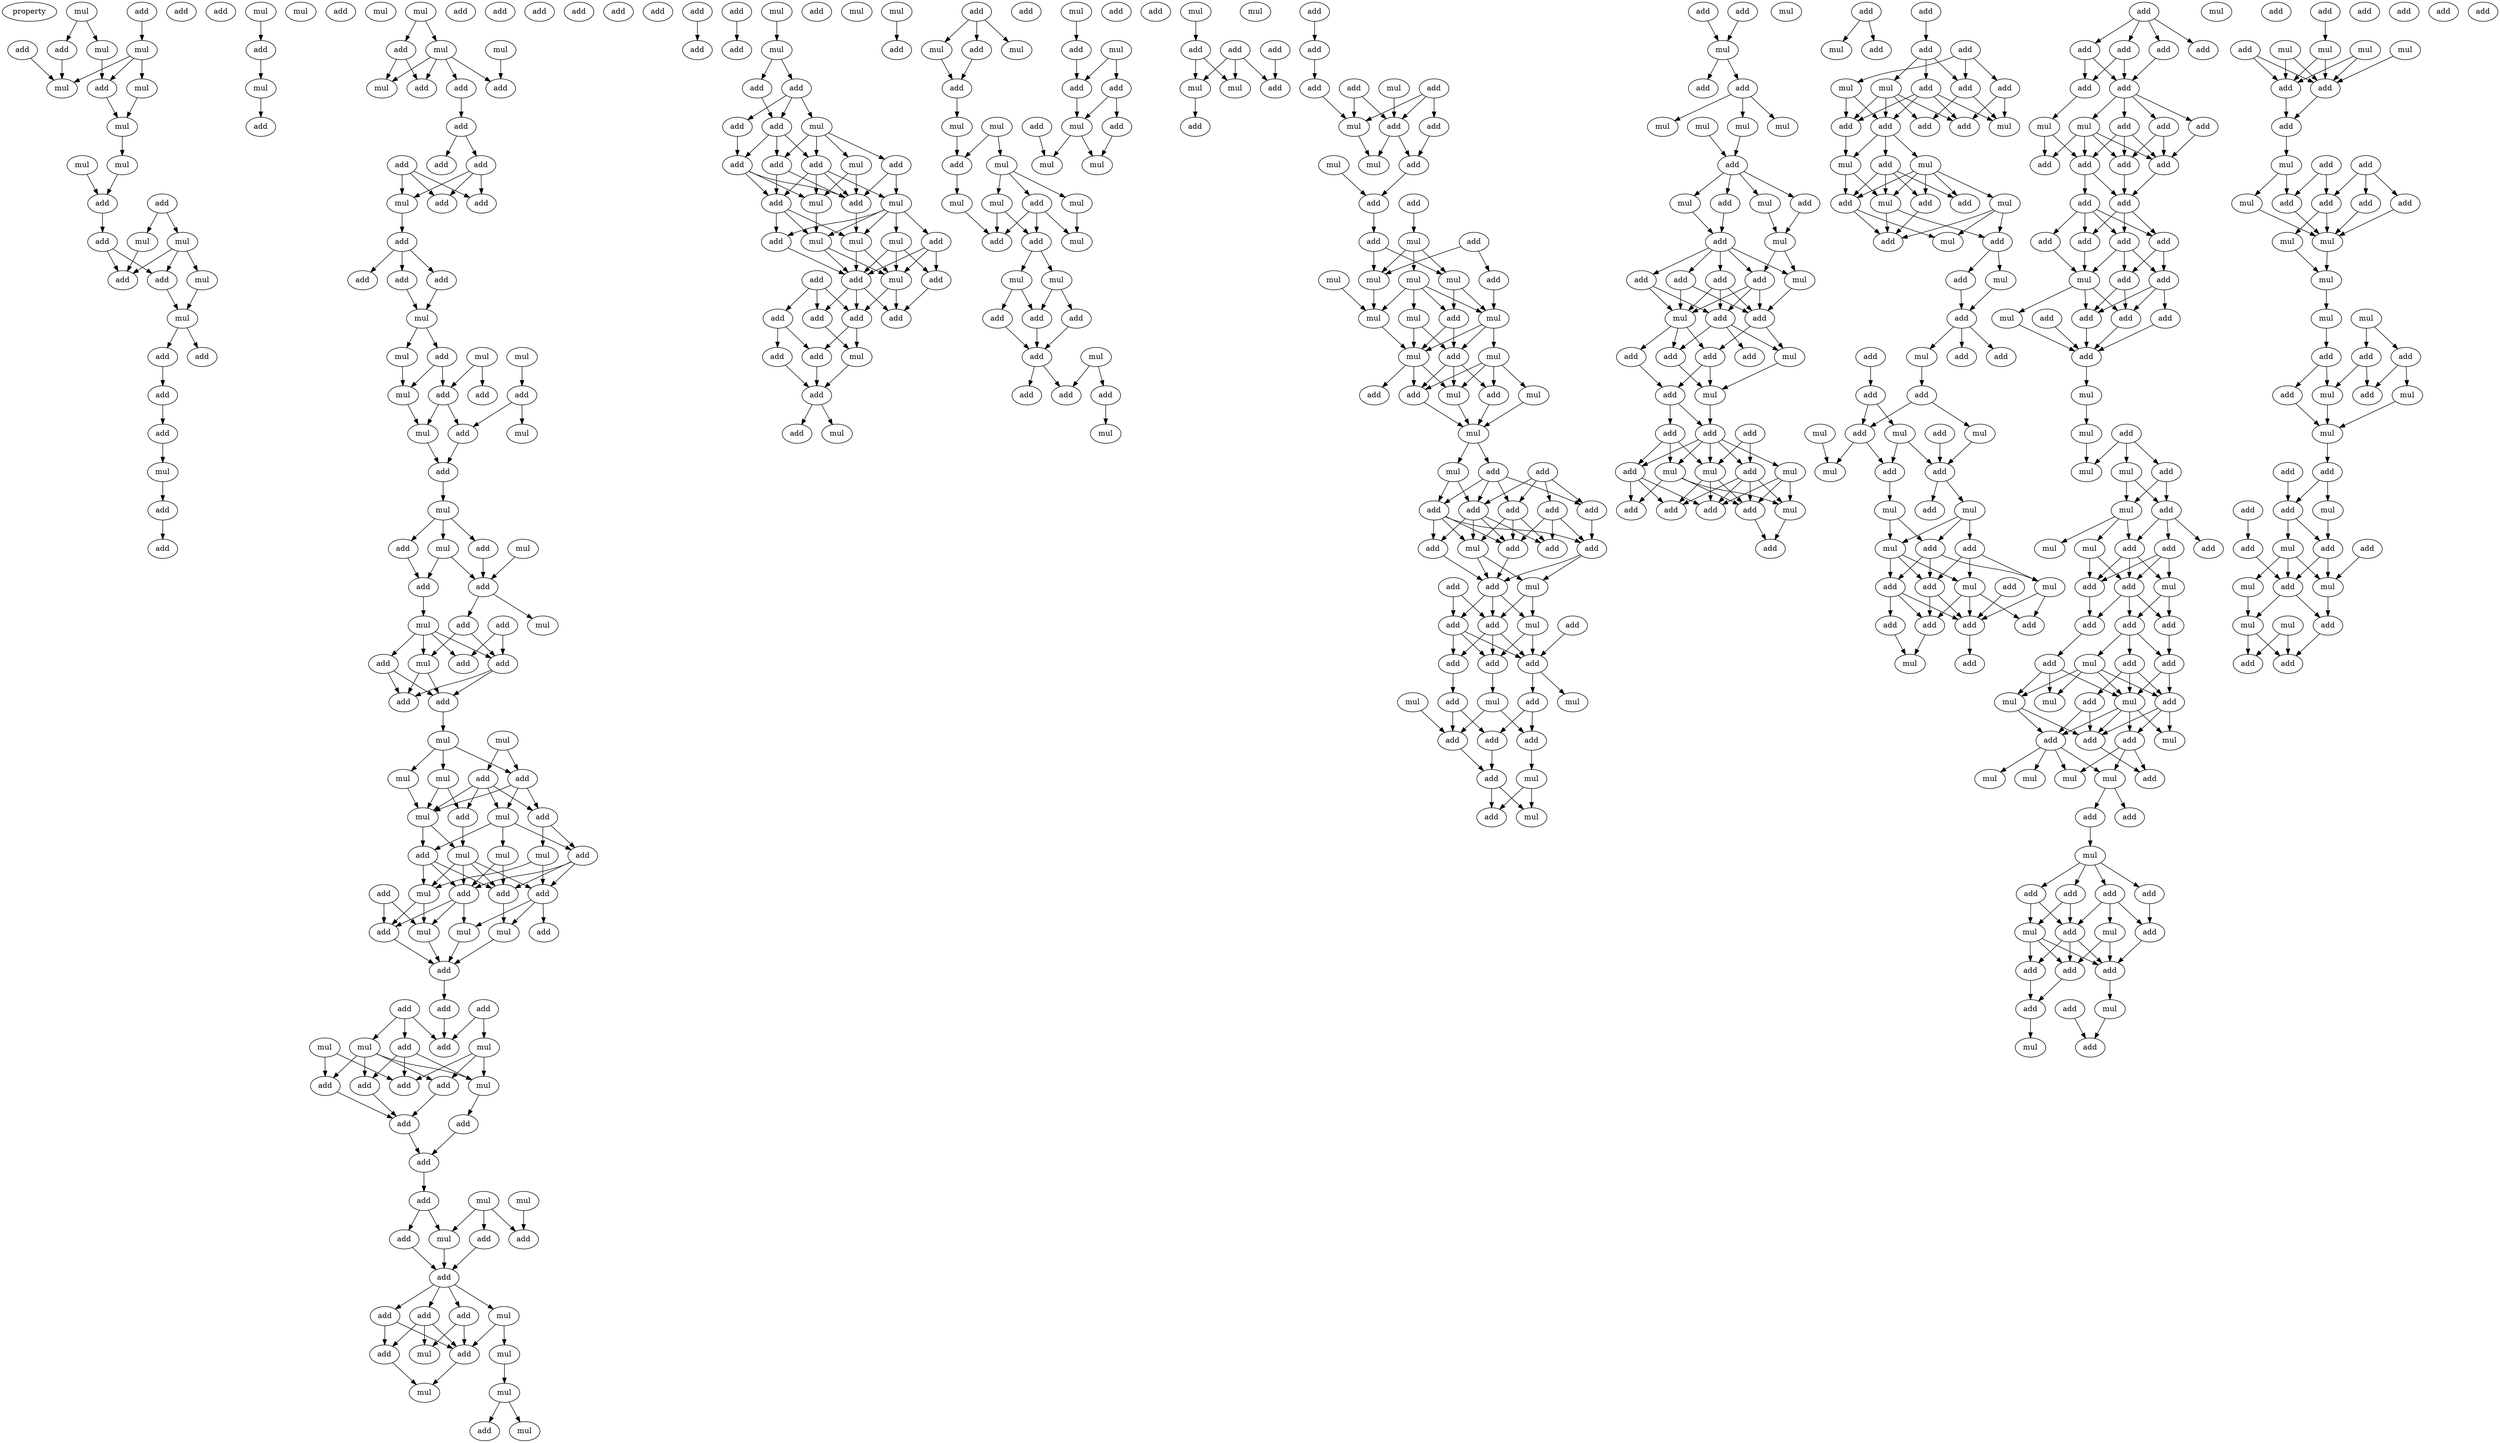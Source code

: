 digraph {
    node [fontcolor=black]
    property [mul=2,lf=1.1]
    0 [ label = mul ];
    1 [ label = add ];
    2 [ label = add ];
    3 [ label = add ];
    4 [ label = mul ];
    5 [ label = mul ];
    6 [ label = mul ];
    7 [ label = mul ];
    8 [ label = add ];
    9 [ label = add ];
    10 [ label = mul ];
    11 [ label = mul ];
    12 [ label = mul ];
    13 [ label = add ];
    14 [ label = add ];
    15 [ label = add ];
    16 [ label = mul ];
    17 [ label = mul ];
    18 [ label = add ];
    19 [ label = add ];
    20 [ label = mul ];
    21 [ label = mul ];
    22 [ label = add ];
    23 [ label = add ];
    24 [ label = add ];
    25 [ label = add ];
    26 [ label = add ];
    27 [ label = mul ];
    28 [ label = mul ];
    29 [ label = mul ];
    30 [ label = add ];
    31 [ label = add ];
    32 [ label = add ];
    33 [ label = add ];
    34 [ label = mul ];
    35 [ label = add ];
    36 [ label = mul ];
    37 [ label = mul ];
    38 [ label = mul ];
    39 [ label = mul ];
    40 [ label = add ];
    41 [ label = add ];
    42 [ label = add ];
    43 [ label = mul ];
    44 [ label = add ];
    45 [ label = add ];
    46 [ label = add ];
    47 [ label = add ];
    48 [ label = add ];
    49 [ label = add ];
    50 [ label = add ];
    51 [ label = add ];
    52 [ label = add ];
    53 [ label = add ];
    54 [ label = mul ];
    55 [ label = add ];
    56 [ label = add ];
    57 [ label = add ];
    58 [ label = add ];
    59 [ label = add ];
    60 [ label = mul ];
    61 [ label = mul ];
    62 [ label = add ];
    63 [ label = mul ];
    64 [ label = mul ];
    65 [ label = add ];
    66 [ label = add ];
    67 [ label = add ];
    68 [ label = mul ];
    69 [ label = mul ];
    70 [ label = mul ];
    71 [ label = add ];
    72 [ label = add ];
    73 [ label = mul ];
    74 [ label = add ];
    75 [ label = mul ];
    76 [ label = add ];
    77 [ label = mul ];
    78 [ label = add ];
    79 [ label = add ];
    80 [ label = add ];
    81 [ label = add ];
    82 [ label = mul ];
    83 [ label = mul ];
    84 [ label = add ];
    85 [ label = add ];
    86 [ label = add ];
    87 [ label = mul ];
    88 [ label = add ];
    89 [ label = add ];
    90 [ label = add ];
    91 [ label = mul ];
    92 [ label = mul ];
    93 [ label = add ];
    94 [ label = add ];
    95 [ label = mul ];
    96 [ label = mul ];
    97 [ label = add ];
    98 [ label = mul ];
    99 [ label = add ];
    100 [ label = mul ];
    101 [ label = add ];
    102 [ label = mul ];
    103 [ label = mul ];
    104 [ label = mul ];
    105 [ label = add ];
    106 [ label = add ];
    107 [ label = add ];
    108 [ label = mul ];
    109 [ label = add ];
    110 [ label = add ];
    111 [ label = add ];
    112 [ label = mul ];
    113 [ label = mul ];
    114 [ label = add ];
    115 [ label = mul ];
    116 [ label = add ];
    117 [ label = add ];
    118 [ label = add ];
    119 [ label = add ];
    120 [ label = mul ];
    121 [ label = mul ];
    122 [ label = add ];
    123 [ label = add ];
    124 [ label = mul ];
    125 [ label = mul ];
    126 [ label = add ];
    127 [ label = add ];
    128 [ label = add ];
    129 [ label = add ];
    130 [ label = add ];
    131 [ label = add ];
    132 [ label = add ];
    133 [ label = mul ];
    134 [ label = mul ];
    135 [ label = add ];
    136 [ label = add ];
    137 [ label = add ];
    138 [ label = mul ];
    139 [ label = add ];
    140 [ label = add ];
    141 [ label = add ];
    142 [ label = add ];
    143 [ label = mul ];
    144 [ label = add ];
    145 [ label = add ];
    146 [ label = add ];
    147 [ label = add ];
    148 [ label = mul ];
    149 [ label = mul ];
    150 [ label = mul ];
    151 [ label = mul ];
    152 [ label = add ];
    153 [ label = mul ];
    154 [ label = add ];
    155 [ label = add ];
    156 [ label = add ];
    157 [ label = add ];
    158 [ label = mul ];
    159 [ label = add ];
    160 [ label = mul ];
    161 [ label = add ];
    162 [ label = mul ];
    163 [ label = add ];
    164 [ label = mul ];
    165 [ label = add ];
    166 [ label = add ];
    167 [ label = add ];
    168 [ label = add ];
    169 [ label = add ];
    170 [ label = mul ];
    171 [ label = add ];
    172 [ label = mul ];
    173 [ label = add ];
    174 [ label = mul ];
    175 [ label = add ];
    176 [ label = add ];
    177 [ label = mul ];
    178 [ label = mul ];
    179 [ label = add ];
    180 [ label = mul ];
    181 [ label = add ];
    182 [ label = mul ];
    183 [ label = add ];
    184 [ label = add ];
    185 [ label = add ];
    186 [ label = add ];
    187 [ label = add ];
    188 [ label = add ];
    189 [ label = mul ];
    190 [ label = add ];
    191 [ label = add ];
    192 [ label = add ];
    193 [ label = add ];
    194 [ label = mul ];
    195 [ label = mul ];
    196 [ label = add ];
    197 [ label = add ];
    198 [ label = add ];
    199 [ label = mul ];
    200 [ label = mul ];
    201 [ label = add ];
    202 [ label = add ];
    203 [ label = mul ];
    204 [ label = mul ];
    205 [ label = mul ];
    206 [ label = add ];
    207 [ label = mul ];
    208 [ label = mul ];
    209 [ label = add ];
    210 [ label = mul ];
    211 [ label = add ];
    212 [ label = add ];
    213 [ label = mul ];
    214 [ label = mul ];
    215 [ label = mul ];
    216 [ label = add ];
    217 [ label = add ];
    218 [ label = add ];
    219 [ label = add ];
    220 [ label = mul ];
    221 [ label = add ];
    222 [ label = add ];
    223 [ label = add ];
    224 [ label = mul ];
    225 [ label = mul ];
    226 [ label = mul ];
    227 [ label = add ];
    228 [ label = add ];
    229 [ label = add ];
    230 [ label = add ];
    231 [ label = add ];
    232 [ label = add ];
    233 [ label = add ];
    234 [ label = mul ];
    235 [ label = mul ];
    236 [ label = mul ];
    237 [ label = mul ];
    238 [ label = add ];
    239 [ label = mul ];
    240 [ label = add ];
    241 [ label = add ];
    242 [ label = add ];
    243 [ label = mul ];
    244 [ label = mul ];
    245 [ label = add ];
    246 [ label = add ];
    247 [ label = add ];
    248 [ label = add ];
    249 [ label = add ];
    250 [ label = mul ];
    251 [ label = add ];
    252 [ label = add ];
    253 [ label = mul ];
    254 [ label = add ];
    255 [ label = mul ];
    256 [ label = add ];
    257 [ label = mul ];
    258 [ label = add ];
    259 [ label = add ];
    260 [ label = add ];
    261 [ label = add ];
    262 [ label = mul ];
    263 [ label = mul ];
    264 [ label = mul ];
    265 [ label = mul ];
    266 [ label = mul ];
    267 [ label = add ];
    268 [ label = mul ];
    269 [ label = add ];
    270 [ label = mul ];
    271 [ label = mul ];
    272 [ label = add ];
    273 [ label = mul ];
    274 [ label = mul ];
    275 [ label = add ];
    276 [ label = mul ];
    277 [ label = add ];
    278 [ label = mul ];
    279 [ label = add ];
    280 [ label = mul ];
    281 [ label = add ];
    282 [ label = add ];
    283 [ label = mul ];
    284 [ label = add ];
    285 [ label = add ];
    286 [ label = add ];
    287 [ label = add ];
    288 [ label = add ];
    289 [ label = add ];
    290 [ label = add ];
    291 [ label = add ];
    292 [ label = mul ];
    293 [ label = add ];
    294 [ label = add ];
    295 [ label = add ];
    296 [ label = mul ];
    297 [ label = add ];
    298 [ label = mul ];
    299 [ label = add ];
    300 [ label = add ];
    301 [ label = add ];
    302 [ label = add ];
    303 [ label = add ];
    304 [ label = add ];
    305 [ label = mul ];
    306 [ label = add ];
    307 [ label = mul ];
    308 [ label = mul ];
    309 [ label = add ];
    310 [ label = add ];
    311 [ label = add ];
    312 [ label = add ];
    313 [ label = mul ];
    314 [ label = add ];
    315 [ label = add ];
    316 [ label = mul ];
    317 [ label = mul ];
    318 [ label = add ];
    319 [ label = mul ];
    320 [ label = add ];
    321 [ label = add ];
    322 [ label = mul ];
    323 [ label = mul ];
    324 [ label = mul ];
    325 [ label = mul ];
    326 [ label = add ];
    327 [ label = mul ];
    328 [ label = mul ];
    329 [ label = add ];
    330 [ label = add ];
    331 [ label = mul ];
    332 [ label = add ];
    333 [ label = add ];
    334 [ label = add ];
    335 [ label = mul ];
    336 [ label = add ];
    337 [ label = add ];
    338 [ label = add ];
    339 [ label = mul ];
    340 [ label = add ];
    341 [ label = add ];
    342 [ label = mul ];
    343 [ label = add ];
    344 [ label = add ];
    345 [ label = add ];
    346 [ label = mul ];
    347 [ label = add ];
    348 [ label = add ];
    349 [ label = add ];
    350 [ label = add ];
    351 [ label = add ];
    352 [ label = add ];
    353 [ label = mul ];
    354 [ label = mul ];
    355 [ label = mul ];
    356 [ label = add ];
    357 [ label = add ];
    358 [ label = add ];
    359 [ label = mul ];
    360 [ label = add ];
    361 [ label = add ];
    362 [ label = add ];
    363 [ label = mul ];
    364 [ label = add ];
    365 [ label = add ];
    366 [ label = add ];
    367 [ label = add ];
    368 [ label = add ];
    369 [ label = mul ];
    370 [ label = mul ];
    371 [ label = add ];
    372 [ label = add ];
    373 [ label = mul ];
    374 [ label = add ];
    375 [ label = add ];
    376 [ label = add ];
    377 [ label = add ];
    378 [ label = mul ];
    379 [ label = mul ];
    380 [ label = add ];
    381 [ label = add ];
    382 [ label = add ];
    383 [ label = mul ];
    384 [ label = add ];
    385 [ label = mul ];
    386 [ label = add ];
    387 [ label = add ];
    388 [ label = mul ];
    389 [ label = add ];
    390 [ label = mul ];
    391 [ label = add ];
    392 [ label = add ];
    393 [ label = add ];
    394 [ label = mul ];
    395 [ label = add ];
    396 [ label = add ];
    397 [ label = add ];
    398 [ label = mul ];
    399 [ label = add ];
    400 [ label = add ];
    401 [ label = mul ];
    402 [ label = mul ];
    403 [ label = mul ];
    404 [ label = add ];
    405 [ label = add ];
    406 [ label = mul ];
    407 [ label = add ];
    408 [ label = mul ];
    409 [ label = add ];
    410 [ label = mul ];
    411 [ label = add ];
    412 [ label = add ];
    413 [ label = add ];
    414 [ label = mul ];
    415 [ label = mul ];
    416 [ label = add ];
    417 [ label = add ];
    418 [ label = add ];
    419 [ label = add ];
    420 [ label = add ];
    421 [ label = mul ];
    422 [ label = add ];
    423 [ label = add ];
    424 [ label = add ];
    425 [ label = add ];
    426 [ label = add ];
    427 [ label = add ];
    428 [ label = add ];
    429 [ label = add ];
    430 [ label = add ];
    431 [ label = add ];
    432 [ label = add ];
    433 [ label = mul ];
    434 [ label = mul ];
    435 [ label = add ];
    436 [ label = add ];
    437 [ label = add ];
    438 [ label = add ];
    439 [ label = add ];
    440 [ label = add ];
    441 [ label = add ];
    442 [ label = add ];
    443 [ label = add ];
    444 [ label = add ];
    445 [ label = add ];
    446 [ label = add ];
    447 [ label = mul ];
    448 [ label = add ];
    449 [ label = add ];
    450 [ label = add ];
    451 [ label = add ];
    452 [ label = mul ];
    453 [ label = add ];
    454 [ label = mul ];
    455 [ label = mul ];
    456 [ label = mul ];
    457 [ label = add ];
    458 [ label = mul ];
    459 [ label = add ];
    460 [ label = mul ];
    461 [ label = mul ];
    462 [ label = add ];
    463 [ label = add ];
    464 [ label = add ];
    465 [ label = mul ];
    466 [ label = mul ];
    467 [ label = add ];
    468 [ label = add ];
    469 [ label = add ];
    470 [ label = mul ];
    471 [ label = add ];
    472 [ label = add ];
    473 [ label = add ];
    474 [ label = mul ];
    475 [ label = add ];
    476 [ label = add ];
    477 [ label = add ];
    478 [ label = mul ];
    479 [ label = add ];
    480 [ label = mul ];
    481 [ label = mul ];
    482 [ label = add ];
    483 [ label = mul ];
    484 [ label = add ];
    485 [ label = add ];
    486 [ label = add ];
    487 [ label = add ];
    488 [ label = mul ];
    489 [ label = mul ];
    490 [ label = mul ];
    491 [ label = mul ];
    492 [ label = add ];
    493 [ label = add ];
    494 [ label = add ];
    495 [ label = mul ];
    496 [ label = add ];
    497 [ label = add ];
    498 [ label = add ];
    499 [ label = add ];
    500 [ label = mul ];
    501 [ label = mul ];
    502 [ label = add ];
    503 [ label = add ];
    504 [ label = add ];
    505 [ label = add ];
    506 [ label = add ];
    507 [ label = mul ];
    508 [ label = add ];
    509 [ label = add ];
    510 [ label = add ];
    511 [ label = mul ];
    512 [ label = add ];
    513 [ label = mul ];
    514 [ label = mul ];
    515 [ label = add ];
    516 [ label = mul ];
    517 [ label = mul ];
    518 [ label = add ];
    519 [ label = add ];
    520 [ label = add ];
    521 [ label = add ];
    522 [ label = mul ];
    523 [ label = add ];
    524 [ label = add ];
    525 [ label = mul ];
    526 [ label = add ];
    527 [ label = add ];
    528 [ label = add ];
    529 [ label = add ];
    530 [ label = mul ];
    531 [ label = add ];
    532 [ label = mul ];
    533 [ label = mul ];
    534 [ label = mul ];
    535 [ label = mul ];
    536 [ label = add ];
    537 [ label = add ];
    538 [ label = add ];
    539 [ label = add ];
    540 [ label = mul ];
    541 [ label = mul ];
    542 [ label = add ];
    543 [ label = mul ];
    544 [ label = add ];
    545 [ label = add ];
    546 [ label = add ];
    547 [ label = mul ];
    548 [ label = add ];
    549 [ label = add ];
    550 [ label = mul ];
    551 [ label = add ];
    552 [ label = add ];
    553 [ label = mul ];
    554 [ label = add ];
    555 [ label = mul ];
    556 [ label = add ];
    557 [ label = add ];
    558 [ label = mul ];
    559 [ label = mul ];
    560 [ label = add ];
    561 [ label = add ];
    562 [ label = add ];
    0 -> 2 [ name = 0 ];
    0 -> 5 [ name = 1 ];
    1 -> 4 [ name = 2 ];
    2 -> 7 [ name = 3 ];
    3 -> 7 [ name = 4 ];
    4 -> 6 [ name = 5 ];
    4 -> 7 [ name = 6 ];
    4 -> 8 [ name = 7 ];
    5 -> 8 [ name = 8 ];
    6 -> 10 [ name = 9 ];
    8 -> 10 [ name = 10 ];
    10 -> 12 [ name = 11 ];
    11 -> 13 [ name = 12 ];
    12 -> 13 [ name = 13 ];
    13 -> 15 [ name = 14 ];
    14 -> 16 [ name = 15 ];
    14 -> 17 [ name = 16 ];
    15 -> 18 [ name = 17 ];
    15 -> 19 [ name = 18 ];
    16 -> 18 [ name = 19 ];
    17 -> 18 [ name = 20 ];
    17 -> 19 [ name = 21 ];
    17 -> 20 [ name = 22 ];
    19 -> 21 [ name = 23 ];
    20 -> 21 [ name = 24 ];
    21 -> 23 [ name = 25 ];
    21 -> 24 [ name = 26 ];
    23 -> 25 [ name = 27 ];
    25 -> 26 [ name = 28 ];
    26 -> 27 [ name = 29 ];
    27 -> 30 [ name = 30 ];
    28 -> 31 [ name = 31 ];
    30 -> 33 [ name = 32 ];
    31 -> 34 [ name = 33 ];
    34 -> 35 [ name = 34 ];
    37 -> 39 [ name = 35 ];
    37 -> 40 [ name = 36 ];
    38 -> 45 [ name = 37 ];
    39 -> 41 [ name = 38 ];
    39 -> 42 [ name = 39 ];
    39 -> 43 [ name = 40 ];
    39 -> 45 [ name = 41 ];
    40 -> 42 [ name = 42 ];
    40 -> 43 [ name = 43 ];
    41 -> 46 [ name = 44 ];
    46 -> 48 [ name = 45 ];
    46 -> 50 [ name = 46 ];
    47 -> 52 [ name = 47 ];
    47 -> 53 [ name = 48 ];
    47 -> 54 [ name = 49 ];
    50 -> 52 [ name = 50 ];
    50 -> 53 [ name = 51 ];
    50 -> 54 [ name = 52 ];
    54 -> 55 [ name = 53 ];
    55 -> 56 [ name = 54 ];
    55 -> 57 [ name = 55 ];
    55 -> 58 [ name = 56 ];
    57 -> 60 [ name = 57 ];
    58 -> 60 [ name = 58 ];
    60 -> 62 [ name = 59 ];
    60 -> 63 [ name = 60 ];
    61 -> 65 [ name = 61 ];
    61 -> 67 [ name = 62 ];
    62 -> 67 [ name = 63 ];
    62 -> 68 [ name = 64 ];
    63 -> 68 [ name = 65 ];
    64 -> 66 [ name = 66 ];
    66 -> 69 [ name = 67 ];
    66 -> 71 [ name = 68 ];
    67 -> 70 [ name = 69 ];
    67 -> 71 [ name = 70 ];
    68 -> 70 [ name = 71 ];
    70 -> 72 [ name = 72 ];
    71 -> 72 [ name = 73 ];
    72 -> 73 [ name = 74 ];
    73 -> 74 [ name = 75 ];
    73 -> 76 [ name = 76 ];
    73 -> 77 [ name = 77 ];
    74 -> 78 [ name = 78 ];
    75 -> 78 [ name = 79 ];
    76 -> 79 [ name = 80 ];
    77 -> 78 [ name = 81 ];
    77 -> 79 [ name = 82 ];
    78 -> 81 [ name = 83 ];
    78 -> 83 [ name = 84 ];
    79 -> 82 [ name = 85 ];
    80 -> 86 [ name = 86 ];
    80 -> 88 [ name = 87 ];
    81 -> 87 [ name = 88 ];
    81 -> 88 [ name = 89 ];
    82 -> 85 [ name = 90 ];
    82 -> 86 [ name = 91 ];
    82 -> 87 [ name = 92 ];
    82 -> 88 [ name = 93 ];
    85 -> 89 [ name = 94 ];
    85 -> 90 [ name = 95 ];
    87 -> 89 [ name = 96 ];
    87 -> 90 [ name = 97 ];
    88 -> 89 [ name = 98 ];
    88 -> 90 [ name = 99 ];
    90 -> 91 [ name = 100 ];
    91 -> 93 [ name = 101 ];
    91 -> 95 [ name = 102 ];
    91 -> 96 [ name = 103 ];
    92 -> 93 [ name = 104 ];
    92 -> 94 [ name = 105 ];
    93 -> 98 [ name = 106 ];
    93 -> 99 [ name = 107 ];
    93 -> 100 [ name = 108 ];
    94 -> 97 [ name = 109 ];
    94 -> 98 [ name = 110 ];
    94 -> 99 [ name = 111 ];
    94 -> 100 [ name = 112 ];
    95 -> 100 [ name = 113 ];
    96 -> 97 [ name = 114 ];
    96 -> 100 [ name = 115 ];
    97 -> 103 [ name = 116 ];
    98 -> 101 [ name = 117 ];
    98 -> 102 [ name = 118 ];
    98 -> 105 [ name = 119 ];
    99 -> 104 [ name = 120 ];
    99 -> 105 [ name = 121 ];
    100 -> 101 [ name = 122 ];
    100 -> 103 [ name = 123 ];
    101 -> 106 [ name = 124 ];
    101 -> 107 [ name = 125 ];
    101 -> 108 [ name = 126 ];
    102 -> 106 [ name = 127 ];
    102 -> 107 [ name = 128 ];
    103 -> 106 [ name = 129 ];
    103 -> 107 [ name = 130 ];
    103 -> 108 [ name = 131 ];
    103 -> 109 [ name = 132 ];
    104 -> 108 [ name = 133 ];
    104 -> 109 [ name = 134 ];
    105 -> 106 [ name = 135 ];
    105 -> 107 [ name = 136 ];
    105 -> 109 [ name = 137 ];
    106 -> 112 [ name = 138 ];
    107 -> 113 [ name = 139 ];
    107 -> 114 [ name = 140 ];
    107 -> 115 [ name = 141 ];
    108 -> 113 [ name = 142 ];
    108 -> 114 [ name = 143 ];
    109 -> 111 [ name = 144 ];
    109 -> 112 [ name = 145 ];
    109 -> 115 [ name = 146 ];
    110 -> 113 [ name = 147 ];
    110 -> 114 [ name = 148 ];
    112 -> 116 [ name = 149 ];
    113 -> 116 [ name = 150 ];
    114 -> 116 [ name = 151 ];
    115 -> 116 [ name = 152 ];
    116 -> 118 [ name = 153 ];
    117 -> 122 [ name = 154 ];
    117 -> 124 [ name = 155 ];
    118 -> 122 [ name = 156 ];
    119 -> 121 [ name = 157 ];
    119 -> 122 [ name = 158 ];
    119 -> 123 [ name = 159 ];
    120 -> 127 [ name = 160 ];
    120 -> 128 [ name = 161 ];
    121 -> 125 [ name = 162 ];
    121 -> 126 [ name = 163 ];
    121 -> 127 [ name = 164 ];
    121 -> 129 [ name = 165 ];
    123 -> 125 [ name = 166 ];
    123 -> 126 [ name = 167 ];
    123 -> 128 [ name = 168 ];
    124 -> 125 [ name = 169 ];
    124 -> 128 [ name = 170 ];
    124 -> 129 [ name = 171 ];
    125 -> 131 [ name = 172 ];
    126 -> 130 [ name = 173 ];
    127 -> 130 [ name = 174 ];
    129 -> 130 [ name = 175 ];
    130 -> 132 [ name = 176 ];
    131 -> 132 [ name = 177 ];
    132 -> 135 [ name = 178 ];
    133 -> 137 [ name = 179 ];
    134 -> 136 [ name = 180 ];
    134 -> 137 [ name = 181 ];
    134 -> 138 [ name = 182 ];
    135 -> 138 [ name = 183 ];
    135 -> 139 [ name = 184 ];
    136 -> 140 [ name = 185 ];
    138 -> 140 [ name = 186 ];
    139 -> 140 [ name = 187 ];
    140 -> 142 [ name = 188 ];
    140 -> 143 [ name = 189 ];
    140 -> 144 [ name = 190 ];
    140 -> 145 [ name = 191 ];
    142 -> 146 [ name = 192 ];
    142 -> 147 [ name = 193 ];
    142 -> 148 [ name = 194 ];
    143 -> 147 [ name = 195 ];
    143 -> 149 [ name = 196 ];
    144 -> 146 [ name = 197 ];
    144 -> 147 [ name = 198 ];
    145 -> 147 [ name = 199 ];
    145 -> 148 [ name = 200 ];
    146 -> 151 [ name = 201 ];
    147 -> 151 [ name = 202 ];
    149 -> 150 [ name = 203 ];
    150 -> 152 [ name = 204 ];
    150 -> 153 [ name = 205 ];
    154 -> 155 [ name = 206 ];
    156 -> 157 [ name = 207 ];
    158 -> 160 [ name = 208 ];
    160 -> 161 [ name = 209 ];
    160 -> 163 [ name = 210 ];
    161 -> 165 [ name = 211 ];
    163 -> 164 [ name = 212 ];
    163 -> 165 [ name = 213 ];
    163 -> 166 [ name = 214 ];
    164 -> 167 [ name = 215 ];
    164 -> 169 [ name = 216 ];
    164 -> 170 [ name = 217 ];
    164 -> 171 [ name = 218 ];
    165 -> 167 [ name = 219 ];
    165 -> 168 [ name = 220 ];
    165 -> 169 [ name = 221 ];
    166 -> 168 [ name = 222 ];
    167 -> 172 [ name = 223 ];
    167 -> 173 [ name = 224 ];
    167 -> 174 [ name = 225 ];
    167 -> 175 [ name = 226 ];
    168 -> 173 [ name = 227 ];
    168 -> 174 [ name = 228 ];
    168 -> 175 [ name = 229 ];
    169 -> 173 [ name = 230 ];
    169 -> 175 [ name = 231 ];
    170 -> 173 [ name = 232 ];
    170 -> 174 [ name = 233 ];
    171 -> 172 [ name = 234 ];
    171 -> 173 [ name = 235 ];
    172 -> 176 [ name = 236 ];
    172 -> 177 [ name = 237 ];
    172 -> 178 [ name = 238 ];
    172 -> 179 [ name = 239 ];
    172 -> 180 [ name = 240 ];
    173 -> 178 [ name = 241 ];
    174 -> 177 [ name = 242 ];
    175 -> 177 [ name = 243 ];
    175 -> 178 [ name = 244 ];
    175 -> 179 [ name = 245 ];
    176 -> 182 [ name = 246 ];
    176 -> 183 [ name = 247 ];
    176 -> 184 [ name = 248 ];
    177 -> 182 [ name = 249 ];
    177 -> 184 [ name = 250 ];
    178 -> 182 [ name = 251 ];
    178 -> 184 [ name = 252 ];
    179 -> 184 [ name = 253 ];
    180 -> 182 [ name = 254 ];
    180 -> 183 [ name = 255 ];
    180 -> 184 [ name = 256 ];
    181 -> 185 [ name = 257 ];
    181 -> 186 [ name = 258 ];
    181 -> 187 [ name = 259 ];
    182 -> 185 [ name = 260 ];
    182 -> 188 [ name = 261 ];
    183 -> 188 [ name = 262 ];
    184 -> 185 [ name = 263 ];
    184 -> 186 [ name = 264 ];
    184 -> 188 [ name = 265 ];
    185 -> 189 [ name = 266 ];
    185 -> 191 [ name = 267 ];
    186 -> 189 [ name = 268 ];
    187 -> 190 [ name = 269 ];
    187 -> 191 [ name = 270 ];
    189 -> 192 [ name = 271 ];
    190 -> 192 [ name = 272 ];
    191 -> 192 [ name = 273 ];
    192 -> 193 [ name = 274 ];
    192 -> 195 [ name = 275 ];
    194 -> 196 [ name = 276 ];
    197 -> 198 [ name = 277 ];
    197 -> 199 [ name = 278 ];
    197 -> 200 [ name = 279 ];
    198 -> 201 [ name = 280 ];
    199 -> 201 [ name = 281 ];
    201 -> 203 [ name = 282 ];
    203 -> 206 [ name = 283 ];
    204 -> 205 [ name = 284 ];
    204 -> 206 [ name = 285 ];
    205 -> 207 [ name = 286 ];
    205 -> 209 [ name = 287 ];
    205 -> 210 [ name = 288 ];
    206 -> 208 [ name = 289 ];
    207 -> 211 [ name = 290 ];
    207 -> 212 [ name = 291 ];
    208 -> 212 [ name = 292 ];
    209 -> 211 [ name = 293 ];
    209 -> 212 [ name = 294 ];
    209 -> 213 [ name = 295 ];
    210 -> 213 [ name = 296 ];
    211 -> 214 [ name = 297 ];
    211 -> 215 [ name = 298 ];
    214 -> 216 [ name = 299 ];
    214 -> 217 [ name = 300 ];
    215 -> 216 [ name = 301 ];
    215 -> 218 [ name = 302 ];
    216 -> 219 [ name = 303 ];
    217 -> 219 [ name = 304 ];
    218 -> 219 [ name = 305 ];
    219 -> 221 [ name = 306 ];
    219 -> 223 [ name = 307 ];
    220 -> 222 [ name = 308 ];
    220 -> 223 [ name = 309 ];
    222 -> 224 [ name = 310 ];
    225 -> 227 [ name = 311 ];
    226 -> 229 [ name = 312 ];
    226 -> 230 [ name = 313 ];
    227 -> 230 [ name = 314 ];
    229 -> 233 [ name = 315 ];
    229 -> 234 [ name = 316 ];
    230 -> 234 [ name = 317 ];
    231 -> 235 [ name = 318 ];
    233 -> 236 [ name = 319 ];
    234 -> 235 [ name = 320 ];
    234 -> 236 [ name = 321 ];
    237 -> 238 [ name = 322 ];
    238 -> 243 [ name = 323 ];
    238 -> 244 [ name = 324 ];
    240 -> 242 [ name = 325 ];
    240 -> 243 [ name = 326 ];
    240 -> 244 [ name = 327 ];
    241 -> 242 [ name = 328 ];
    244 -> 245 [ name = 329 ];
    246 -> 247 [ name = 330 ];
    247 -> 249 [ name = 331 ];
    248 -> 252 [ name = 332 ];
    248 -> 253 [ name = 333 ];
    249 -> 253 [ name = 334 ];
    250 -> 252 [ name = 335 ];
    251 -> 252 [ name = 336 ];
    251 -> 253 [ name = 337 ];
    251 -> 254 [ name = 338 ];
    252 -> 255 [ name = 339 ];
    252 -> 256 [ name = 340 ];
    253 -> 255 [ name = 341 ];
    254 -> 256 [ name = 342 ];
    256 -> 259 [ name = 343 ];
    257 -> 259 [ name = 344 ];
    258 -> 262 [ name = 345 ];
    259 -> 261 [ name = 346 ];
    260 -> 263 [ name = 347 ];
    260 -> 267 [ name = 348 ];
    261 -> 263 [ name = 349 ];
    261 -> 266 [ name = 350 ];
    262 -> 263 [ name = 351 ];
    262 -> 264 [ name = 352 ];
    262 -> 266 [ name = 353 ];
    263 -> 268 [ name = 354 ];
    264 -> 268 [ name = 355 ];
    264 -> 269 [ name = 356 ];
    264 -> 270 [ name = 357 ];
    264 -> 271 [ name = 358 ];
    265 -> 268 [ name = 359 ];
    266 -> 269 [ name = 360 ];
    266 -> 271 [ name = 361 ];
    267 -> 271 [ name = 362 ];
    268 -> 274 [ name = 363 ];
    269 -> 272 [ name = 364 ];
    269 -> 274 [ name = 365 ];
    270 -> 272 [ name = 366 ];
    270 -> 274 [ name = 367 ];
    271 -> 272 [ name = 368 ];
    271 -> 273 [ name = 369 ];
    271 -> 274 [ name = 370 ];
    272 -> 276 [ name = 371 ];
    272 -> 277 [ name = 372 ];
    272 -> 279 [ name = 373 ];
    273 -> 276 [ name = 374 ];
    273 -> 277 [ name = 375 ];
    273 -> 278 [ name = 376 ];
    273 -> 279 [ name = 377 ];
    274 -> 275 [ name = 378 ];
    274 -> 276 [ name = 379 ];
    274 -> 279 [ name = 380 ];
    276 -> 280 [ name = 381 ];
    277 -> 280 [ name = 382 ];
    278 -> 280 [ name = 383 ];
    279 -> 280 [ name = 384 ];
    280 -> 282 [ name = 385 ];
    280 -> 283 [ name = 386 ];
    281 -> 284 [ name = 387 ];
    281 -> 285 [ name = 388 ];
    281 -> 286 [ name = 389 ];
    281 -> 288 [ name = 390 ];
    282 -> 284 [ name = 391 ];
    282 -> 285 [ name = 392 ];
    282 -> 287 [ name = 393 ];
    282 -> 288 [ name = 394 ];
    283 -> 284 [ name = 395 ];
    283 -> 287 [ name = 396 ];
    284 -> 289 [ name = 397 ];
    284 -> 291 [ name = 398 ];
    284 -> 292 [ name = 399 ];
    284 -> 293 [ name = 400 ];
    285 -> 290 [ name = 401 ];
    286 -> 290 [ name = 402 ];
    286 -> 291 [ name = 403 ];
    286 -> 293 [ name = 404 ];
    287 -> 289 [ name = 405 ];
    287 -> 290 [ name = 406 ];
    287 -> 291 [ name = 407 ];
    287 -> 292 [ name = 408 ];
    288 -> 291 [ name = 409 ];
    288 -> 292 [ name = 410 ];
    288 -> 293 [ name = 411 ];
    289 -> 294 [ name = 412 ];
    290 -> 294 [ name = 413 ];
    290 -> 296 [ name = 414 ];
    291 -> 294 [ name = 415 ];
    292 -> 294 [ name = 416 ];
    292 -> 296 [ name = 417 ];
    294 -> 297 [ name = 418 ];
    294 -> 298 [ name = 419 ];
    294 -> 300 [ name = 420 ];
    295 -> 297 [ name = 421 ];
    295 -> 300 [ name = 422 ];
    296 -> 297 [ name = 423 ];
    296 -> 298 [ name = 424 ];
    297 -> 301 [ name = 425 ];
    297 -> 302 [ name = 426 ];
    297 -> 303 [ name = 427 ];
    298 -> 302 [ name = 428 ];
    298 -> 303 [ name = 429 ];
    299 -> 303 [ name = 430 ];
    300 -> 301 [ name = 431 ];
    300 -> 302 [ name = 432 ];
    300 -> 303 [ name = 433 ];
    301 -> 306 [ name = 434 ];
    302 -> 307 [ name = 435 ];
    303 -> 304 [ name = 436 ];
    303 -> 305 [ name = 437 ];
    304 -> 310 [ name = 438 ];
    304 -> 311 [ name = 439 ];
    306 -> 309 [ name = 440 ];
    306 -> 310 [ name = 441 ];
    307 -> 309 [ name = 442 ];
    307 -> 311 [ name = 443 ];
    308 -> 309 [ name = 444 ];
    309 -> 312 [ name = 445 ];
    310 -> 312 [ name = 446 ];
    311 -> 313 [ name = 447 ];
    312 -> 315 [ name = 448 ];
    312 -> 317 [ name = 449 ];
    313 -> 315 [ name = 450 ];
    313 -> 317 [ name = 451 ];
    314 -> 319 [ name = 452 ];
    318 -> 319 [ name = 453 ];
    319 -> 320 [ name = 454 ];
    319 -> 321 [ name = 455 ];
    321 -> 322 [ name = 456 ];
    321 -> 324 [ name = 457 ];
    321 -> 325 [ name = 458 ];
    323 -> 326 [ name = 459 ];
    324 -> 326 [ name = 460 ];
    326 -> 327 [ name = 461 ];
    326 -> 328 [ name = 462 ];
    326 -> 329 [ name = 463 ];
    326 -> 330 [ name = 464 ];
    327 -> 332 [ name = 465 ];
    328 -> 331 [ name = 466 ];
    329 -> 331 [ name = 467 ];
    330 -> 332 [ name = 468 ];
    331 -> 335 [ name = 469 ];
    331 -> 336 [ name = 470 ];
    332 -> 333 [ name = 471 ];
    332 -> 334 [ name = 472 ];
    332 -> 335 [ name = 473 ];
    332 -> 336 [ name = 474 ];
    332 -> 337 [ name = 475 ];
    333 -> 338 [ name = 476 ];
    333 -> 339 [ name = 477 ];
    334 -> 339 [ name = 478 ];
    334 -> 340 [ name = 479 ];
    335 -> 338 [ name = 480 ];
    336 -> 338 [ name = 481 ];
    336 -> 339 [ name = 482 ];
    336 -> 340 [ name = 483 ];
    337 -> 338 [ name = 484 ];
    337 -> 339 [ name = 485 ];
    337 -> 340 [ name = 486 ];
    338 -> 342 [ name = 487 ];
    338 -> 345 [ name = 488 ];
    339 -> 341 [ name = 489 ];
    339 -> 343 [ name = 490 ];
    339 -> 345 [ name = 491 ];
    340 -> 342 [ name = 492 ];
    340 -> 343 [ name = 493 ];
    340 -> 344 [ name = 494 ];
    341 -> 347 [ name = 495 ];
    342 -> 346 [ name = 496 ];
    343 -> 346 [ name = 497 ];
    345 -> 346 [ name = 498 ];
    345 -> 347 [ name = 499 ];
    346 -> 349 [ name = 500 ];
    347 -> 348 [ name = 501 ];
    347 -> 349 [ name = 502 ];
    348 -> 352 [ name = 503 ];
    348 -> 354 [ name = 504 ];
    348 -> 355 [ name = 505 ];
    349 -> 351 [ name = 506 ];
    349 -> 352 [ name = 507 ];
    349 -> 353 [ name = 508 ];
    349 -> 354 [ name = 509 ];
    349 -> 355 [ name = 510 ];
    350 -> 351 [ name = 511 ];
    350 -> 355 [ name = 512 ];
    351 -> 356 [ name = 513 ];
    351 -> 357 [ name = 514 ];
    351 -> 358 [ name = 515 ];
    351 -> 359 [ name = 516 ];
    352 -> 357 [ name = 517 ];
    352 -> 358 [ name = 518 ];
    352 -> 360 [ name = 519 ];
    353 -> 356 [ name = 520 ];
    353 -> 358 [ name = 521 ];
    353 -> 359 [ name = 522 ];
    354 -> 356 [ name = 523 ];
    354 -> 359 [ name = 524 ];
    354 -> 360 [ name = 525 ];
    355 -> 356 [ name = 526 ];
    355 -> 357 [ name = 527 ];
    355 -> 358 [ name = 528 ];
    356 -> 361 [ name = 529 ];
    359 -> 361 [ name = 530 ];
    362 -> 363 [ name = 531 ];
    362 -> 364 [ name = 532 ];
    365 -> 367 [ name = 533 ];
    366 -> 368 [ name = 534 ];
    366 -> 370 [ name = 535 ];
    366 -> 372 [ name = 536 ];
    367 -> 369 [ name = 537 ];
    367 -> 371 [ name = 538 ];
    367 -> 372 [ name = 539 ];
    368 -> 373 [ name = 540 ];
    368 -> 374 [ name = 541 ];
    369 -> 374 [ name = 542 ];
    369 -> 375 [ name = 543 ];
    369 -> 376 [ name = 544 ];
    369 -> 377 [ name = 545 ];
    370 -> 375 [ name = 546 ];
    370 -> 376 [ name = 547 ];
    371 -> 373 [ name = 548 ];
    371 -> 374 [ name = 549 ];
    371 -> 375 [ name = 550 ];
    371 -> 376 [ name = 551 ];
    372 -> 373 [ name = 552 ];
    372 -> 377 [ name = 553 ];
    375 -> 378 [ name = 554 ];
    376 -> 378 [ name = 555 ];
    376 -> 379 [ name = 556 ];
    376 -> 380 [ name = 557 ];
    378 -> 381 [ name = 558 ];
    378 -> 383 [ name = 559 ];
    379 -> 381 [ name = 560 ];
    379 -> 382 [ name = 561 ];
    379 -> 383 [ name = 562 ];
    379 -> 384 [ name = 563 ];
    379 -> 385 [ name = 564 ];
    380 -> 381 [ name = 565 ];
    380 -> 382 [ name = 566 ];
    380 -> 383 [ name = 567 ];
    380 -> 384 [ name = 568 ];
    381 -> 387 [ name = 569 ];
    381 -> 388 [ name = 570 ];
    383 -> 386 [ name = 571 ];
    383 -> 387 [ name = 572 ];
    384 -> 387 [ name = 573 ];
    385 -> 386 [ name = 574 ];
    385 -> 387 [ name = 575 ];
    385 -> 388 [ name = 576 ];
    386 -> 389 [ name = 577 ];
    386 -> 390 [ name = 578 ];
    389 -> 391 [ name = 579 ];
    390 -> 391 [ name = 580 ];
    391 -> 392 [ name = 581 ];
    391 -> 394 [ name = 582 ];
    391 -> 395 [ name = 583 ];
    393 -> 397 [ name = 584 ];
    394 -> 396 [ name = 585 ];
    396 -> 400 [ name = 586 ];
    396 -> 402 [ name = 587 ];
    397 -> 400 [ name = 588 ];
    397 -> 401 [ name = 589 ];
    398 -> 403 [ name = 590 ];
    399 -> 405 [ name = 591 ];
    400 -> 403 [ name = 592 ];
    400 -> 404 [ name = 593 ];
    401 -> 404 [ name = 594 ];
    401 -> 405 [ name = 595 ];
    402 -> 405 [ name = 596 ];
    404 -> 408 [ name = 597 ];
    405 -> 406 [ name = 598 ];
    405 -> 407 [ name = 599 ];
    406 -> 409 [ name = 600 ];
    406 -> 410 [ name = 601 ];
    406 -> 411 [ name = 602 ];
    408 -> 409 [ name = 603 ];
    408 -> 410 [ name = 604 ];
    409 -> 412 [ name = 605 ];
    409 -> 413 [ name = 606 ];
    409 -> 415 [ name = 607 ];
    410 -> 412 [ name = 608 ];
    410 -> 413 [ name = 609 ];
    410 -> 414 [ name = 610 ];
    411 -> 413 [ name = 611 ];
    411 -> 414 [ name = 612 ];
    411 -> 415 [ name = 613 ];
    412 -> 417 [ name = 614 ];
    412 -> 418 [ name = 615 ];
    412 -> 419 [ name = 616 ];
    413 -> 417 [ name = 617 ];
    413 -> 418 [ name = 618 ];
    414 -> 417 [ name = 619 ];
    414 -> 418 [ name = 620 ];
    414 -> 420 [ name = 621 ];
    415 -> 417 [ name = 622 ];
    415 -> 420 [ name = 623 ];
    416 -> 417 [ name = 624 ];
    417 -> 422 [ name = 625 ];
    418 -> 421 [ name = 626 ];
    419 -> 421 [ name = 627 ];
    423 -> 424 [ name = 628 ];
    423 -> 425 [ name = 629 ];
    423 -> 426 [ name = 630 ];
    423 -> 427 [ name = 631 ];
    424 -> 428 [ name = 632 ];
    424 -> 429 [ name = 633 ];
    425 -> 429 [ name = 634 ];
    427 -> 428 [ name = 635 ];
    427 -> 429 [ name = 636 ];
    428 -> 434 [ name = 637 ];
    429 -> 430 [ name = 638 ];
    429 -> 431 [ name = 639 ];
    429 -> 432 [ name = 640 ];
    429 -> 433 [ name = 641 ];
    430 -> 436 [ name = 642 ];
    430 -> 437 [ name = 643 ];
    431 -> 436 [ name = 644 ];
    432 -> 436 [ name = 645 ];
    432 -> 437 [ name = 646 ];
    432 -> 438 [ name = 647 ];
    433 -> 435 [ name = 648 ];
    433 -> 436 [ name = 649 ];
    433 -> 437 [ name = 650 ];
    433 -> 438 [ name = 651 ];
    434 -> 435 [ name = 652 ];
    434 -> 438 [ name = 653 ];
    436 -> 440 [ name = 654 ];
    437 -> 440 [ name = 655 ];
    438 -> 439 [ name = 656 ];
    438 -> 440 [ name = 657 ];
    439 -> 441 [ name = 658 ];
    439 -> 442 [ name = 659 ];
    439 -> 443 [ name = 660 ];
    439 -> 444 [ name = 661 ];
    440 -> 441 [ name = 662 ];
    440 -> 442 [ name = 663 ];
    440 -> 444 [ name = 664 ];
    441 -> 445 [ name = 665 ];
    441 -> 446 [ name = 666 ];
    442 -> 445 [ name = 667 ];
    442 -> 446 [ name = 668 ];
    442 -> 447 [ name = 669 ];
    443 -> 447 [ name = 670 ];
    444 -> 447 [ name = 671 ];
    445 -> 448 [ name = 672 ];
    445 -> 450 [ name = 673 ];
    446 -> 448 [ name = 674 ];
    446 -> 450 [ name = 675 ];
    446 -> 451 [ name = 676 ];
    447 -> 448 [ name = 677 ];
    447 -> 450 [ name = 678 ];
    447 -> 452 [ name = 679 ];
    448 -> 453 [ name = 680 ];
    449 -> 453 [ name = 681 ];
    450 -> 453 [ name = 682 ];
    451 -> 453 [ name = 683 ];
    452 -> 453 [ name = 684 ];
    453 -> 454 [ name = 685 ];
    454 -> 456 [ name = 686 ];
    456 -> 458 [ name = 687 ];
    457 -> 458 [ name = 688 ];
    457 -> 459 [ name = 689 ];
    457 -> 460 [ name = 690 ];
    459 -> 461 [ name = 691 ];
    459 -> 462 [ name = 692 ];
    460 -> 461 [ name = 693 ];
    460 -> 462 [ name = 694 ];
    461 -> 464 [ name = 695 ];
    461 -> 465 [ name = 696 ];
    461 -> 466 [ name = 697 ];
    462 -> 463 [ name = 698 ];
    462 -> 464 [ name = 699 ];
    462 -> 467 [ name = 700 ];
    464 -> 468 [ name = 701 ];
    464 -> 469 [ name = 702 ];
    464 -> 470 [ name = 703 ];
    465 -> 468 [ name = 704 ];
    465 -> 469 [ name = 705 ];
    467 -> 468 [ name = 706 ];
    467 -> 469 [ name = 707 ];
    467 -> 470 [ name = 708 ];
    468 -> 471 [ name = 709 ];
    468 -> 472 [ name = 710 ];
    468 -> 473 [ name = 711 ];
    469 -> 473 [ name = 712 ];
    470 -> 471 [ name = 713 ];
    470 -> 472 [ name = 714 ];
    471 -> 476 [ name = 715 ];
    472 -> 474 [ name = 716 ];
    472 -> 476 [ name = 717 ];
    472 -> 477 [ name = 718 ];
    473 -> 475 [ name = 719 ];
    474 -> 478 [ name = 720 ];
    474 -> 479 [ name = 721 ];
    474 -> 480 [ name = 722 ];
    474 -> 481 [ name = 723 ];
    475 -> 478 [ name = 724 ];
    475 -> 480 [ name = 725 ];
    475 -> 481 [ name = 726 ];
    476 -> 479 [ name = 727 ];
    476 -> 480 [ name = 728 ];
    477 -> 479 [ name = 729 ];
    477 -> 480 [ name = 730 ];
    477 -> 482 [ name = 731 ];
    478 -> 484 [ name = 732 ];
    478 -> 486 [ name = 733 ];
    479 -> 483 [ name = 734 ];
    479 -> 485 [ name = 735 ];
    479 -> 486 [ name = 736 ];
    480 -> 483 [ name = 737 ];
    480 -> 484 [ name = 738 ];
    480 -> 485 [ name = 739 ];
    480 -> 486 [ name = 740 ];
    482 -> 484 [ name = 741 ];
    482 -> 486 [ name = 742 ];
    484 -> 488 [ name = 743 ];
    484 -> 489 [ name = 744 ];
    484 -> 490 [ name = 745 ];
    484 -> 491 [ name = 746 ];
    485 -> 487 [ name = 747 ];
    485 -> 488 [ name = 748 ];
    485 -> 489 [ name = 749 ];
    486 -> 487 [ name = 750 ];
    488 -> 492 [ name = 751 ];
    488 -> 493 [ name = 752 ];
    492 -> 495 [ name = 753 ];
    495 -> 496 [ name = 754 ];
    495 -> 497 [ name = 755 ];
    495 -> 498 [ name = 756 ];
    495 -> 499 [ name = 757 ];
    496 -> 501 [ name = 758 ];
    496 -> 502 [ name = 759 ];
    496 -> 503 [ name = 760 ];
    497 -> 502 [ name = 761 ];
    498 -> 500 [ name = 762 ];
    498 -> 503 [ name = 763 ];
    499 -> 500 [ name = 764 ];
    499 -> 503 [ name = 765 ];
    500 -> 504 [ name = 766 ];
    500 -> 505 [ name = 767 ];
    500 -> 506 [ name = 768 ];
    501 -> 505 [ name = 769 ];
    501 -> 506 [ name = 770 ];
    502 -> 506 [ name = 771 ];
    503 -> 504 [ name = 772 ];
    503 -> 505 [ name = 773 ];
    503 -> 506 [ name = 774 ];
    504 -> 508 [ name = 775 ];
    505 -> 508 [ name = 776 ];
    506 -> 507 [ name = 777 ];
    507 -> 510 [ name = 778 ];
    508 -> 511 [ name = 779 ];
    509 -> 510 [ name = 780 ];
    512 -> 513 [ name = 781 ];
    513 -> 518 [ name = 782 ];
    513 -> 519 [ name = 783 ];
    514 -> 518 [ name = 784 ];
    514 -> 519 [ name = 785 ];
    515 -> 518 [ name = 786 ];
    515 -> 519 [ name = 787 ];
    516 -> 518 [ name = 788 ];
    516 -> 519 [ name = 789 ];
    517 -> 519 [ name = 790 ];
    518 -> 520 [ name = 791 ];
    519 -> 520 [ name = 792 ];
    520 -> 522 [ name = 793 ];
    522 -> 525 [ name = 794 ];
    522 -> 526 [ name = 795 ];
    523 -> 526 [ name = 796 ];
    523 -> 527 [ name = 797 ];
    524 -> 527 [ name = 798 ];
    524 -> 528 [ name = 799 ];
    524 -> 529 [ name = 800 ];
    525 -> 532 [ name = 801 ];
    526 -> 532 [ name = 802 ];
    527 -> 530 [ name = 803 ];
    527 -> 532 [ name = 804 ];
    528 -> 532 [ name = 805 ];
    529 -> 532 [ name = 806 ];
    530 -> 533 [ name = 807 ];
    532 -> 533 [ name = 808 ];
    533 -> 535 [ name = 809 ];
    534 -> 536 [ name = 810 ];
    534 -> 538 [ name = 811 ];
    535 -> 537 [ name = 812 ];
    536 -> 541 [ name = 813 ];
    536 -> 542 [ name = 814 ];
    537 -> 539 [ name = 815 ];
    537 -> 540 [ name = 816 ];
    538 -> 540 [ name = 817 ];
    538 -> 542 [ name = 818 ];
    539 -> 543 [ name = 819 ];
    540 -> 543 [ name = 820 ];
    541 -> 543 [ name = 821 ];
    543 -> 545 [ name = 822 ];
    544 -> 548 [ name = 823 ];
    545 -> 547 [ name = 824 ];
    545 -> 548 [ name = 825 ];
    546 -> 552 [ name = 826 ];
    547 -> 549 [ name = 827 ];
    548 -> 549 [ name = 828 ];
    548 -> 550 [ name = 829 ];
    549 -> 554 [ name = 830 ];
    549 -> 555 [ name = 831 ];
    550 -> 553 [ name = 832 ];
    550 -> 554 [ name = 833 ];
    550 -> 555 [ name = 834 ];
    551 -> 555 [ name = 835 ];
    552 -> 554 [ name = 836 ];
    553 -> 558 [ name = 837 ];
    554 -> 558 [ name = 838 ];
    554 -> 560 [ name = 839 ];
    555 -> 560 [ name = 840 ];
    558 -> 561 [ name = 841 ];
    558 -> 562 [ name = 842 ];
    559 -> 561 [ name = 843 ];
    559 -> 562 [ name = 844 ];
    560 -> 562 [ name = 845 ];
}
